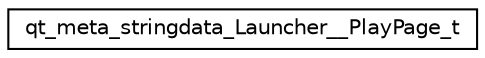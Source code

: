 digraph G
{
  edge [fontname="Helvetica",fontsize="10",labelfontname="Helvetica",labelfontsize="10"];
  node [fontname="Helvetica",fontsize="10",shape=record];
  rankdir="LR";
  Node1 [label="qt_meta_stringdata_Launcher__PlayPage_t",height=0.2,width=0.4,color="black", fillcolor="white", style="filled",URL="$structqt__meta__stringdata___launcher_____play_page__t.html"];
}
